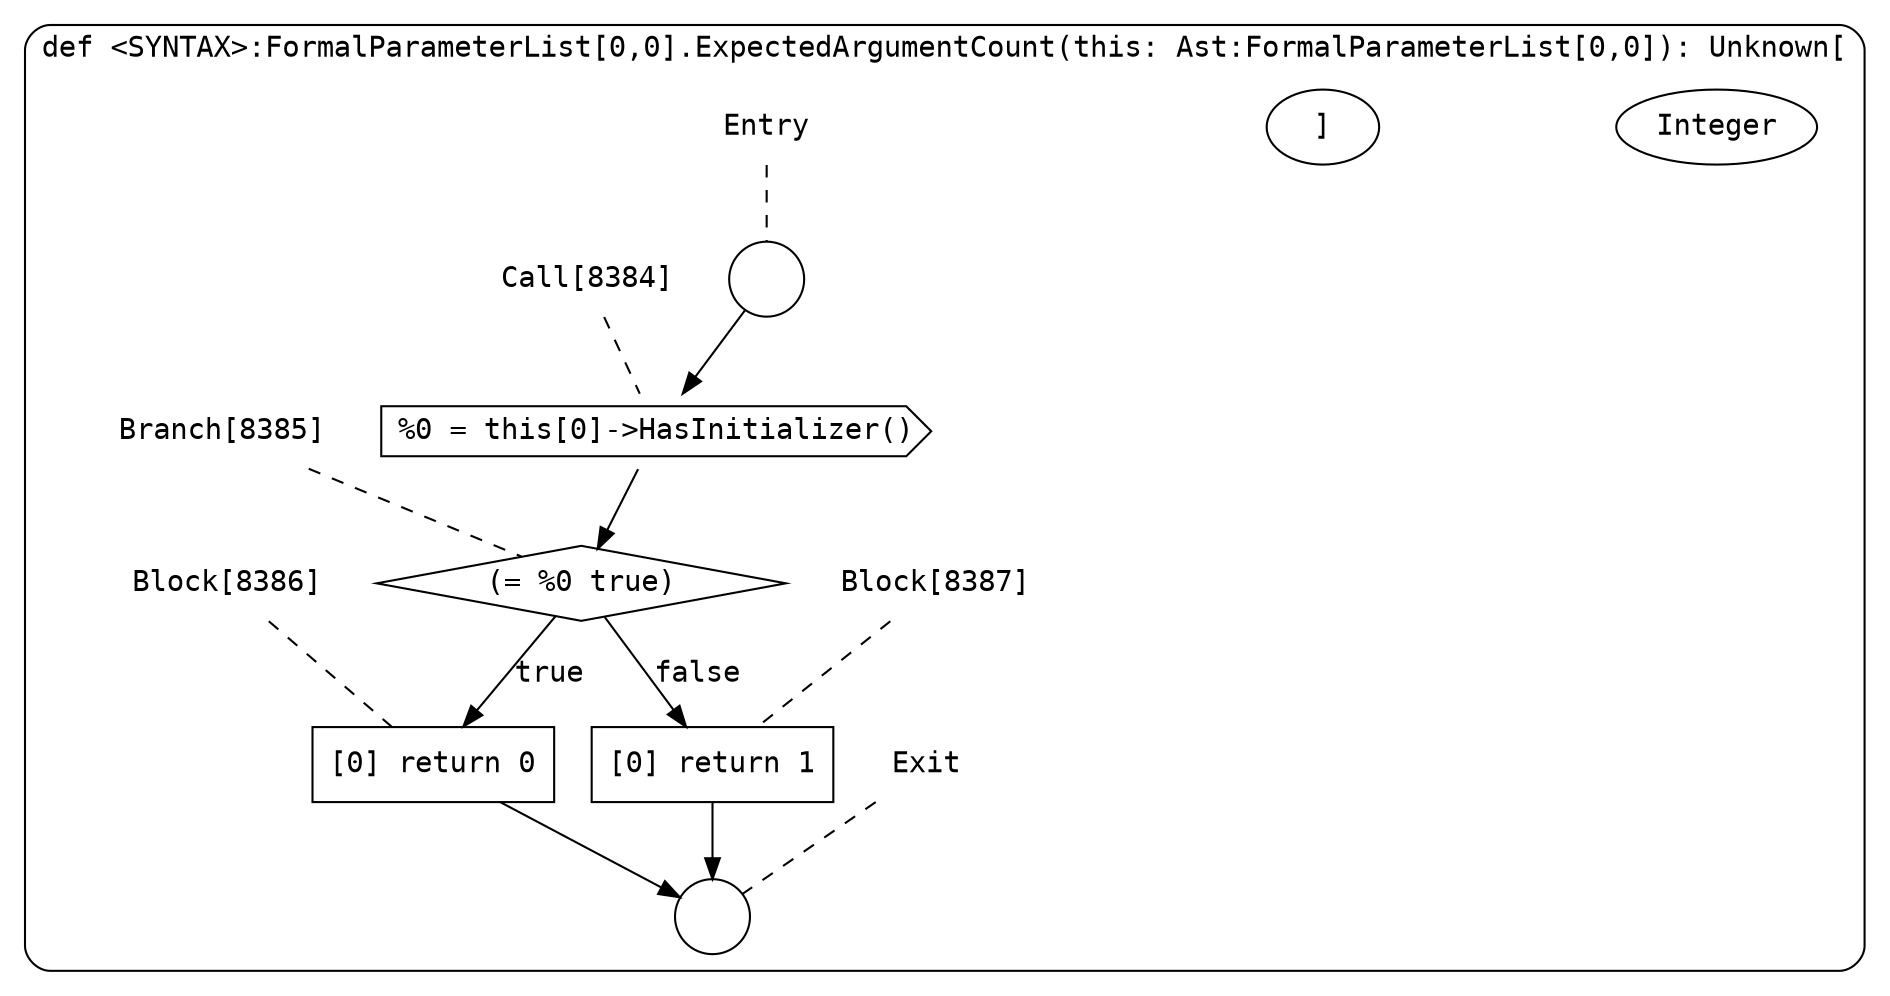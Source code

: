 digraph {
  graph [fontname = "Consolas"]
  node [fontname = "Consolas"]
  edge [fontname = "Consolas"]
  subgraph cluster1558 {
    label = "def <SYNTAX>:FormalParameterList[0,0].ExpectedArgumentCount(this: Ast:FormalParameterList[0,0]): Unknown["Integer"]"
    style = rounded
    cluster1558_entry_name [shape=none, label=<<font color="black">Entry</font>>]
    cluster1558_entry_name -> cluster1558_entry [arrowhead=none, color="black", style=dashed]
    cluster1558_entry [shape=circle label=" " color="black" fillcolor="white" style=filled]
    cluster1558_entry -> node8384 [color="black"]
    cluster1558_exit_name [shape=none, label=<<font color="black">Exit</font>>]
    cluster1558_exit_name -> cluster1558_exit [arrowhead=none, color="black", style=dashed]
    cluster1558_exit [shape=circle label=" " color="black" fillcolor="white" style=filled]
    node8384_name [shape=none, label=<<font color="black">Call[8384]</font>>]
    node8384_name -> node8384 [arrowhead=none, color="black", style=dashed]
    node8384 [shape=cds, label=<<font color="black">%0 = this[0]-&gt;HasInitializer()</font>> color="black" fillcolor="white", style=filled]
    node8384 -> node8385 [color="black"]
    node8385_name [shape=none, label=<<font color="black">Branch[8385]</font>>]
    node8385_name -> node8385 [arrowhead=none, color="black", style=dashed]
    node8385 [shape=diamond, label=<<font color="black">(= %0 true)</font>> color="black" fillcolor="white", style=filled]
    node8385 -> node8386 [label=<<font color="black">true</font>> color="black"]
    node8385 -> node8387 [label=<<font color="black">false</font>> color="black"]
    node8386_name [shape=none, label=<<font color="black">Block[8386]</font>>]
    node8386_name -> node8386 [arrowhead=none, color="black", style=dashed]
    node8386 [shape=box, label=<<font color="black">[0] return 0<BR ALIGN="LEFT"/></font>> color="black" fillcolor="white", style=filled]
    node8386 -> cluster1558_exit [color="black"]
    node8387_name [shape=none, label=<<font color="black">Block[8387]</font>>]
    node8387_name -> node8387 [arrowhead=none, color="black", style=dashed]
    node8387 [shape=box, label=<<font color="black">[0] return 1<BR ALIGN="LEFT"/></font>> color="black" fillcolor="white", style=filled]
    node8387 -> cluster1558_exit [color="black"]
  }
}